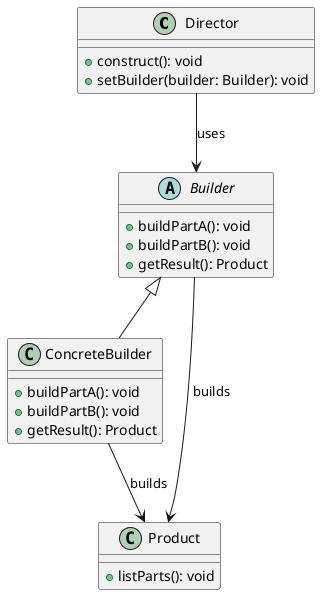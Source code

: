 @startuml Builder
class Director {
    +construct(): void
    +setBuilder(builder: Builder): void
}

abstract class Builder {
    +buildPartA(): void
    +buildPartB(): void
    +getResult(): Product
}

class ConcreteBuilder extends Builder {
    +buildPartA(): void
    +buildPartB(): void
    +getResult(): Product
}

class Product {
    +listParts(): void
}

Director --> Builder : uses
Builder --> Product : builds
ConcreteBuilder --> Product : builds
@enduml